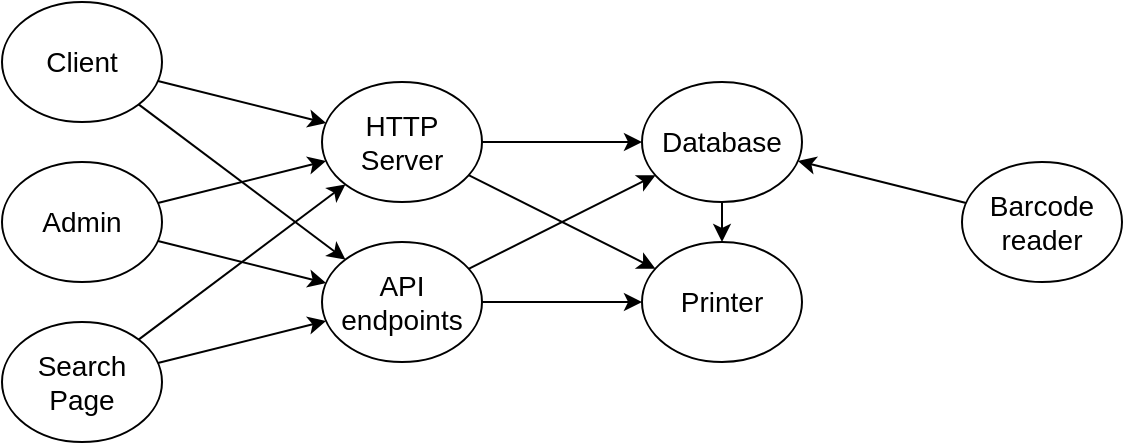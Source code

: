 <mxfile version="24.0.4" type="device">
  <diagram name="Page-1" id="2gnYhek3t0V4Kro3cnDU">
    <mxGraphModel dx="1185" dy="688" grid="1" gridSize="10" guides="1" tooltips="1" connect="1" arrows="1" fold="1" page="1" pageScale="1" pageWidth="1169" pageHeight="1654" math="0" shadow="0">
      <root>
        <mxCell id="0" />
        <mxCell id="1" parent="0" />
        <mxCell id="-TGiIAHg_MrYisxf_kVm-1" value="&lt;font style=&quot;font-size: 14px;&quot;&gt;Client&lt;/font&gt;" style="ellipse;whiteSpace=wrap;html=1;" parent="1" vertex="1">
          <mxGeometry x="40" y="90" width="80" height="60" as="geometry" />
        </mxCell>
        <mxCell id="-TGiIAHg_MrYisxf_kVm-2" value="&lt;font style=&quot;font-size: 14px;&quot;&gt;HTTP&lt;/font&gt;&lt;div&gt;&lt;font style=&quot;font-size: 14px;&quot;&gt;Server&lt;/font&gt;&lt;/div&gt;" style="ellipse;whiteSpace=wrap;html=1;" parent="1" vertex="1">
          <mxGeometry x="200" y="130" width="80" height="60" as="geometry" />
        </mxCell>
        <mxCell id="-TGiIAHg_MrYisxf_kVm-3" value="&lt;font style=&quot;font-size: 14px;&quot;&gt;Admin&lt;/font&gt;" style="ellipse;whiteSpace=wrap;html=1;" parent="1" vertex="1">
          <mxGeometry x="40" y="170" width="80" height="60" as="geometry" />
        </mxCell>
        <mxCell id="-TGiIAHg_MrYisxf_kVm-4" value="&lt;font style=&quot;font-size: 14px;&quot;&gt;API endpoints&lt;/font&gt;" style="ellipse;whiteSpace=wrap;html=1;" parent="1" vertex="1">
          <mxGeometry x="200" y="210" width="80" height="60" as="geometry" />
        </mxCell>
        <mxCell id="-TGiIAHg_MrYisxf_kVm-5" value="&lt;font style=&quot;font-size: 14px;&quot;&gt;Barcode reader&lt;/font&gt;" style="ellipse;whiteSpace=wrap;html=1;" parent="1" vertex="1">
          <mxGeometry x="520" y="170" width="80" height="60" as="geometry" />
        </mxCell>
        <mxCell id="-TGiIAHg_MrYisxf_kVm-6" value="&lt;font style=&quot;font-size: 14px;&quot;&gt;Search Page&lt;/font&gt;" style="ellipse;whiteSpace=wrap;html=1;" parent="1" vertex="1">
          <mxGeometry x="40" y="250" width="80" height="60" as="geometry" />
        </mxCell>
        <mxCell id="-TGiIAHg_MrYisxf_kVm-7" value="&lt;font style=&quot;font-size: 14px;&quot;&gt;Database&lt;/font&gt;" style="ellipse;whiteSpace=wrap;html=1;" parent="1" vertex="1">
          <mxGeometry x="360" y="130" width="80" height="60" as="geometry" />
        </mxCell>
        <mxCell id="-TGiIAHg_MrYisxf_kVm-8" value="&lt;span style=&quot;font-size: 14px;&quot;&gt;Printer&lt;/span&gt;" style="ellipse;whiteSpace=wrap;html=1;" parent="1" vertex="1">
          <mxGeometry x="360" y="210" width="80" height="60" as="geometry" />
        </mxCell>
        <mxCell id="-TGiIAHg_MrYisxf_kVm-11" value="" style="endArrow=classic;html=1;rounded=0;" parent="1" source="-TGiIAHg_MrYisxf_kVm-1" target="-TGiIAHg_MrYisxf_kVm-2" edge="1">
          <mxGeometry width="50" height="50" relative="1" as="geometry">
            <mxPoint x="40" y="450" as="sourcePoint" />
            <mxPoint x="90" y="400" as="targetPoint" />
          </mxGeometry>
        </mxCell>
        <mxCell id="-TGiIAHg_MrYisxf_kVm-12" value="" style="endArrow=classic;html=1;rounded=0;" parent="1" source="-TGiIAHg_MrYisxf_kVm-3" target="-TGiIAHg_MrYisxf_kVm-2" edge="1">
          <mxGeometry width="50" height="50" relative="1" as="geometry">
            <mxPoint x="60" y="450" as="sourcePoint" />
            <mxPoint x="110" y="400" as="targetPoint" />
          </mxGeometry>
        </mxCell>
        <mxCell id="-TGiIAHg_MrYisxf_kVm-13" value="" style="endArrow=classic;html=1;rounded=0;" parent="1" source="-TGiIAHg_MrYisxf_kVm-3" target="-TGiIAHg_MrYisxf_kVm-4" edge="1">
          <mxGeometry width="50" height="50" relative="1" as="geometry">
            <mxPoint x="80" y="450" as="sourcePoint" />
            <mxPoint x="130" y="400" as="targetPoint" />
          </mxGeometry>
        </mxCell>
        <mxCell id="-TGiIAHg_MrYisxf_kVm-14" value="" style="endArrow=classic;html=1;rounded=0;" parent="1" source="-TGiIAHg_MrYisxf_kVm-6" target="-TGiIAHg_MrYisxf_kVm-4" edge="1">
          <mxGeometry width="50" height="50" relative="1" as="geometry">
            <mxPoint x="100" y="450" as="sourcePoint" />
            <mxPoint x="150" y="400" as="targetPoint" />
          </mxGeometry>
        </mxCell>
        <mxCell id="-TGiIAHg_MrYisxf_kVm-15" value="" style="endArrow=classic;html=1;rounded=0;" parent="1" source="-TGiIAHg_MrYisxf_kVm-1" target="-TGiIAHg_MrYisxf_kVm-4" edge="1">
          <mxGeometry width="50" height="50" relative="1" as="geometry">
            <mxPoint x="120" y="450" as="sourcePoint" />
            <mxPoint x="170" y="400" as="targetPoint" />
          </mxGeometry>
        </mxCell>
        <mxCell id="-TGiIAHg_MrYisxf_kVm-16" value="" style="endArrow=classic;html=1;rounded=0;" parent="1" source="-TGiIAHg_MrYisxf_kVm-6" target="-TGiIAHg_MrYisxf_kVm-2" edge="1">
          <mxGeometry width="50" height="50" relative="1" as="geometry">
            <mxPoint x="140" y="450" as="sourcePoint" />
            <mxPoint x="190" y="400" as="targetPoint" />
          </mxGeometry>
        </mxCell>
        <mxCell id="-TGiIAHg_MrYisxf_kVm-17" value="" style="endArrow=classic;html=1;rounded=0;" parent="1" source="-TGiIAHg_MrYisxf_kVm-4" target="-TGiIAHg_MrYisxf_kVm-7" edge="1">
          <mxGeometry width="50" height="50" relative="1" as="geometry">
            <mxPoint x="160" y="450" as="sourcePoint" />
            <mxPoint x="210" y="400" as="targetPoint" />
          </mxGeometry>
        </mxCell>
        <mxCell id="-TGiIAHg_MrYisxf_kVm-18" value="" style="endArrow=classic;html=1;rounded=0;" parent="1" source="-TGiIAHg_MrYisxf_kVm-7" target="-TGiIAHg_MrYisxf_kVm-8" edge="1">
          <mxGeometry width="50" height="50" relative="1" as="geometry">
            <mxPoint x="180" y="450" as="sourcePoint" />
            <mxPoint x="230" y="400" as="targetPoint" />
          </mxGeometry>
        </mxCell>
        <mxCell id="-TGiIAHg_MrYisxf_kVm-20" value="" style="endArrow=classic;html=1;rounded=0;" parent="1" source="-TGiIAHg_MrYisxf_kVm-2" target="-TGiIAHg_MrYisxf_kVm-7" edge="1">
          <mxGeometry width="50" height="50" relative="1" as="geometry">
            <mxPoint x="60" y="470" as="sourcePoint" />
            <mxPoint x="110" y="420" as="targetPoint" />
          </mxGeometry>
        </mxCell>
        <mxCell id="-TGiIAHg_MrYisxf_kVm-21" value="" style="endArrow=classic;html=1;rounded=0;" parent="1" source="-TGiIAHg_MrYisxf_kVm-5" target="-TGiIAHg_MrYisxf_kVm-7" edge="1">
          <mxGeometry width="50" height="50" relative="1" as="geometry">
            <mxPoint x="80" y="470" as="sourcePoint" />
            <mxPoint x="130" y="420" as="targetPoint" />
          </mxGeometry>
        </mxCell>
        <mxCell id="-TGiIAHg_MrYisxf_kVm-22" value="" style="endArrow=classic;html=1;rounded=0;" parent="1" source="-TGiIAHg_MrYisxf_kVm-4" target="-TGiIAHg_MrYisxf_kVm-8" edge="1">
          <mxGeometry width="50" height="50" relative="1" as="geometry">
            <mxPoint x="100" y="470" as="sourcePoint" />
            <mxPoint x="150" y="420" as="targetPoint" />
          </mxGeometry>
        </mxCell>
        <mxCell id="-TGiIAHg_MrYisxf_kVm-23" value="" style="endArrow=classic;html=1;rounded=0;" parent="1" source="-TGiIAHg_MrYisxf_kVm-2" target="-TGiIAHg_MrYisxf_kVm-8" edge="1">
          <mxGeometry width="50" height="50" relative="1" as="geometry">
            <mxPoint x="120" y="470" as="sourcePoint" />
            <mxPoint x="170" y="420" as="targetPoint" />
          </mxGeometry>
        </mxCell>
      </root>
    </mxGraphModel>
  </diagram>
</mxfile>
